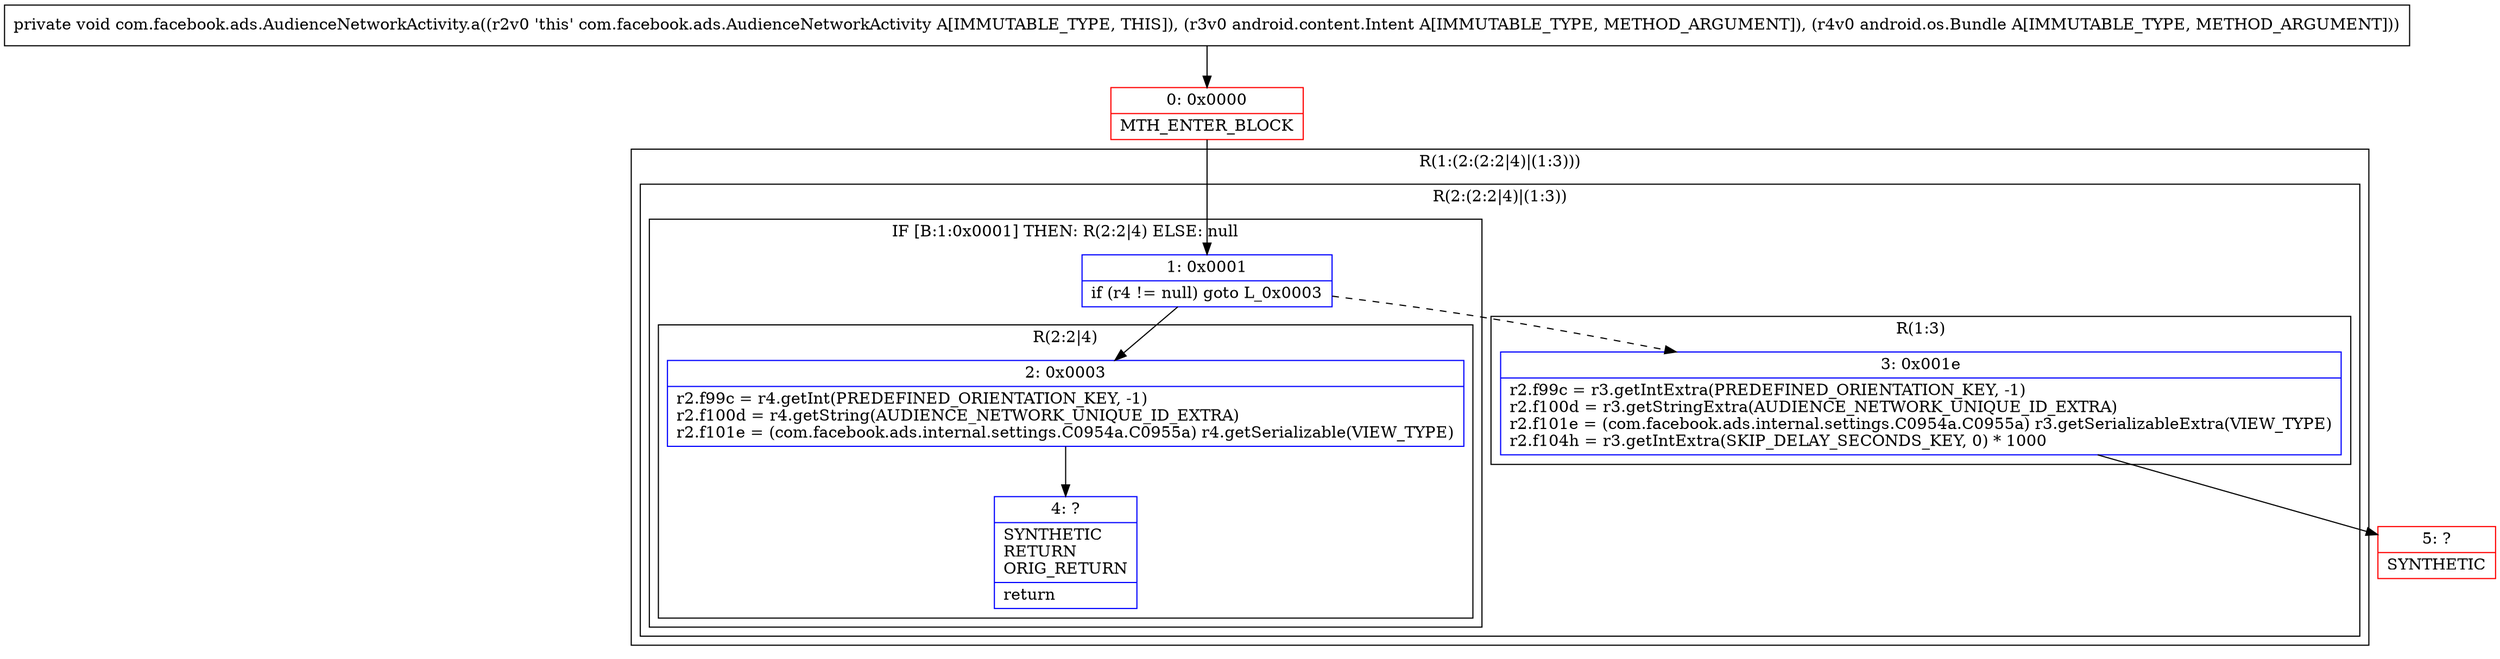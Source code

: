 digraph "CFG forcom.facebook.ads.AudienceNetworkActivity.a(Landroid\/content\/Intent;Landroid\/os\/Bundle;)V" {
subgraph cluster_Region_142955225 {
label = "R(1:(2:(2:2|4)|(1:3)))";
node [shape=record,color=blue];
subgraph cluster_Region_1059543240 {
label = "R(2:(2:2|4)|(1:3))";
node [shape=record,color=blue];
subgraph cluster_IfRegion_1018460164 {
label = "IF [B:1:0x0001] THEN: R(2:2|4) ELSE: null";
node [shape=record,color=blue];
Node_1 [shape=record,label="{1\:\ 0x0001|if (r4 != null) goto L_0x0003\l}"];
subgraph cluster_Region_918406006 {
label = "R(2:2|4)";
node [shape=record,color=blue];
Node_2 [shape=record,label="{2\:\ 0x0003|r2.f99c = r4.getInt(PREDEFINED_ORIENTATION_KEY, \-1)\lr2.f100d = r4.getString(AUDIENCE_NETWORK_UNIQUE_ID_EXTRA)\lr2.f101e = (com.facebook.ads.internal.settings.C0954a.C0955a) r4.getSerializable(VIEW_TYPE)\l}"];
Node_4 [shape=record,label="{4\:\ ?|SYNTHETIC\lRETURN\lORIG_RETURN\l|return\l}"];
}
}
subgraph cluster_Region_344743138 {
label = "R(1:3)";
node [shape=record,color=blue];
Node_3 [shape=record,label="{3\:\ 0x001e|r2.f99c = r3.getIntExtra(PREDEFINED_ORIENTATION_KEY, \-1)\lr2.f100d = r3.getStringExtra(AUDIENCE_NETWORK_UNIQUE_ID_EXTRA)\lr2.f101e = (com.facebook.ads.internal.settings.C0954a.C0955a) r3.getSerializableExtra(VIEW_TYPE)\lr2.f104h = r3.getIntExtra(SKIP_DELAY_SECONDS_KEY, 0) * 1000\l}"];
}
}
}
Node_0 [shape=record,color=red,label="{0\:\ 0x0000|MTH_ENTER_BLOCK\l}"];
Node_5 [shape=record,color=red,label="{5\:\ ?|SYNTHETIC\l}"];
MethodNode[shape=record,label="{private void com.facebook.ads.AudienceNetworkActivity.a((r2v0 'this' com.facebook.ads.AudienceNetworkActivity A[IMMUTABLE_TYPE, THIS]), (r3v0 android.content.Intent A[IMMUTABLE_TYPE, METHOD_ARGUMENT]), (r4v0 android.os.Bundle A[IMMUTABLE_TYPE, METHOD_ARGUMENT])) }"];
MethodNode -> Node_0;
Node_1 -> Node_2;
Node_1 -> Node_3[style=dashed];
Node_2 -> Node_4;
Node_3 -> Node_5;
Node_0 -> Node_1;
}

